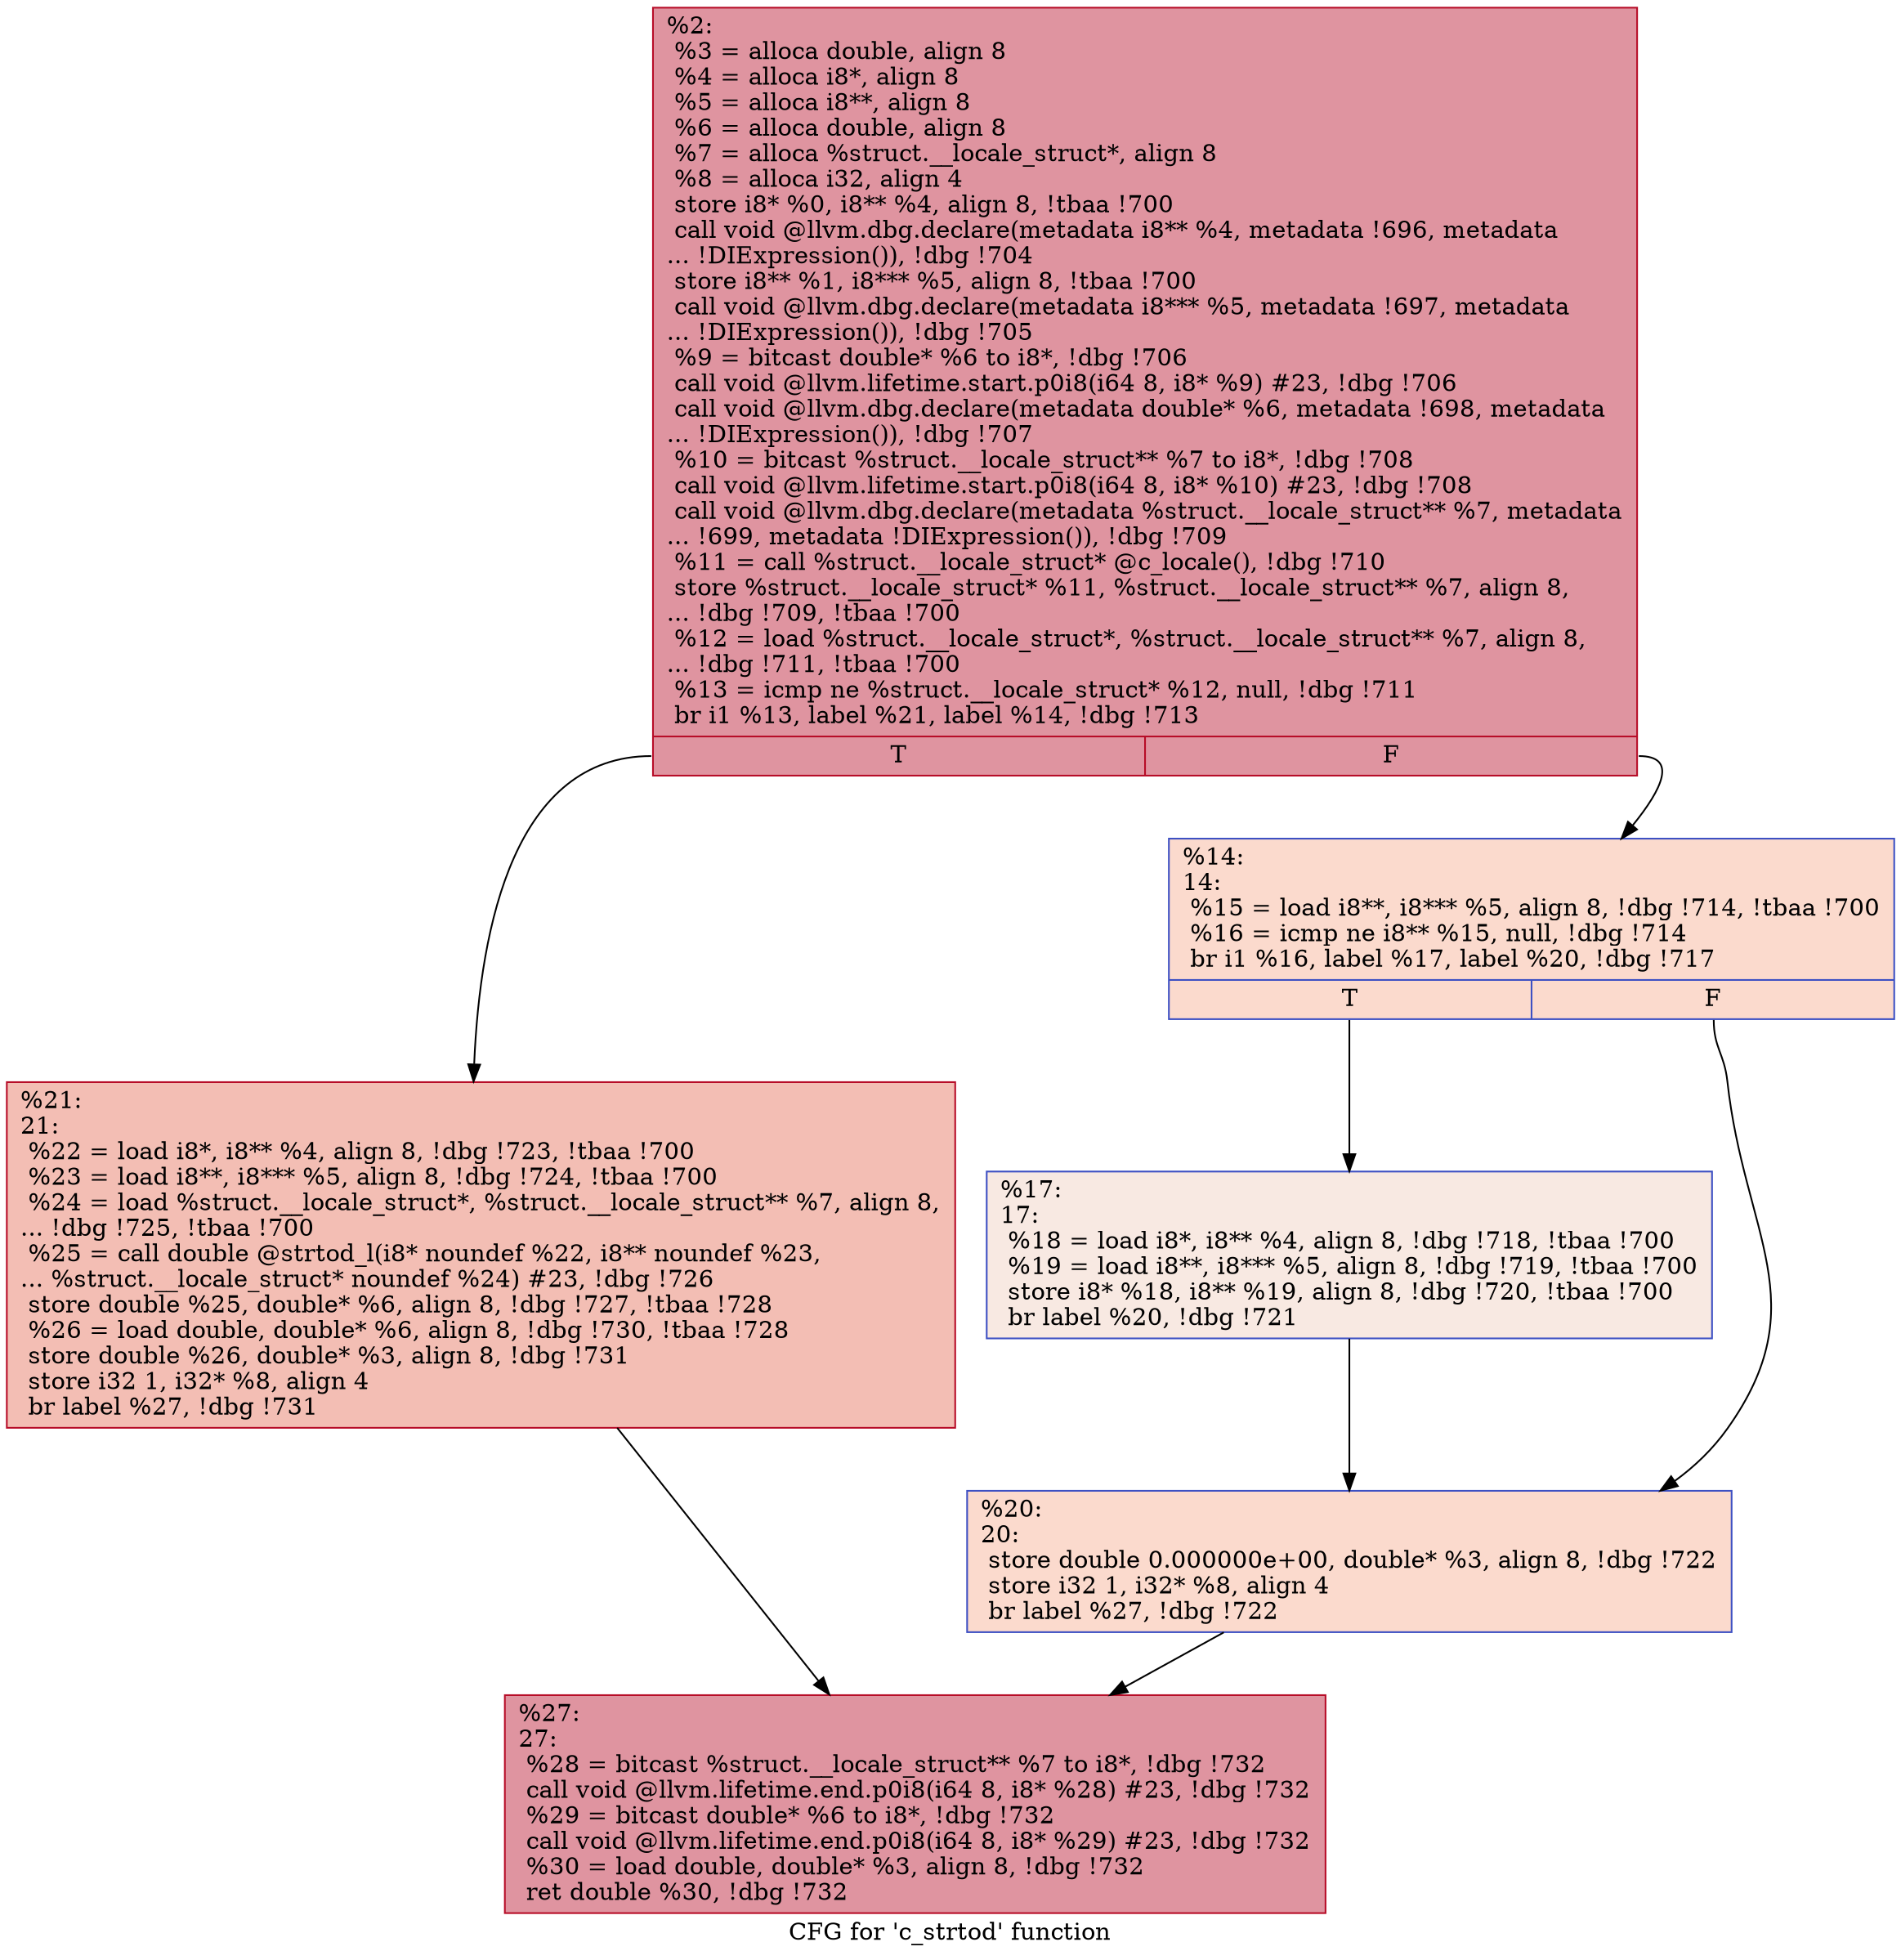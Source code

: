 digraph "CFG for 'c_strtod' function" {
	label="CFG for 'c_strtod' function";

	Node0x96ded0 [shape=record,color="#b70d28ff", style=filled, fillcolor="#b70d2870",label="{%2:\l  %3 = alloca double, align 8\l  %4 = alloca i8*, align 8\l  %5 = alloca i8**, align 8\l  %6 = alloca double, align 8\l  %7 = alloca %struct.__locale_struct*, align 8\l  %8 = alloca i32, align 4\l  store i8* %0, i8** %4, align 8, !tbaa !700\l  call void @llvm.dbg.declare(metadata i8** %4, metadata !696, metadata\l... !DIExpression()), !dbg !704\l  store i8** %1, i8*** %5, align 8, !tbaa !700\l  call void @llvm.dbg.declare(metadata i8*** %5, metadata !697, metadata\l... !DIExpression()), !dbg !705\l  %9 = bitcast double* %6 to i8*, !dbg !706\l  call void @llvm.lifetime.start.p0i8(i64 8, i8* %9) #23, !dbg !706\l  call void @llvm.dbg.declare(metadata double* %6, metadata !698, metadata\l... !DIExpression()), !dbg !707\l  %10 = bitcast %struct.__locale_struct** %7 to i8*, !dbg !708\l  call void @llvm.lifetime.start.p0i8(i64 8, i8* %10) #23, !dbg !708\l  call void @llvm.dbg.declare(metadata %struct.__locale_struct** %7, metadata\l... !699, metadata !DIExpression()), !dbg !709\l  %11 = call %struct.__locale_struct* @c_locale(), !dbg !710\l  store %struct.__locale_struct* %11, %struct.__locale_struct** %7, align 8,\l... !dbg !709, !tbaa !700\l  %12 = load %struct.__locale_struct*, %struct.__locale_struct** %7, align 8,\l... !dbg !711, !tbaa !700\l  %13 = icmp ne %struct.__locale_struct* %12, null, !dbg !711\l  br i1 %13, label %21, label %14, !dbg !713\l|{<s0>T|<s1>F}}"];
	Node0x96ded0:s0 -> Node0x975ee0;
	Node0x96ded0:s1 -> Node0x972020;
	Node0x972020 [shape=record,color="#3d50c3ff", style=filled, fillcolor="#f7ac8e70",label="{%14:\l14:                                               \l  %15 = load i8**, i8*** %5, align 8, !dbg !714, !tbaa !700\l  %16 = icmp ne i8** %15, null, !dbg !714\l  br i1 %16, label %17, label %20, !dbg !717\l|{<s0>T|<s1>F}}"];
	Node0x972020:s0 -> Node0x975e40;
	Node0x972020:s1 -> Node0x975e90;
	Node0x975e40 [shape=record,color="#3d50c3ff", style=filled, fillcolor="#efcebd70",label="{%17:\l17:                                               \l  %18 = load i8*, i8** %4, align 8, !dbg !718, !tbaa !700\l  %19 = load i8**, i8*** %5, align 8, !dbg !719, !tbaa !700\l  store i8* %18, i8** %19, align 8, !dbg !720, !tbaa !700\l  br label %20, !dbg !721\l}"];
	Node0x975e40 -> Node0x975e90;
	Node0x975e90 [shape=record,color="#3d50c3ff", style=filled, fillcolor="#f7ac8e70",label="{%20:\l20:                                               \l  store double 0.000000e+00, double* %3, align 8, !dbg !722\l  store i32 1, i32* %8, align 4\l  br label %27, !dbg !722\l}"];
	Node0x975e90 -> Node0x975f30;
	Node0x975ee0 [shape=record,color="#b70d28ff", style=filled, fillcolor="#e36c5570",label="{%21:\l21:                                               \l  %22 = load i8*, i8** %4, align 8, !dbg !723, !tbaa !700\l  %23 = load i8**, i8*** %5, align 8, !dbg !724, !tbaa !700\l  %24 = load %struct.__locale_struct*, %struct.__locale_struct** %7, align 8,\l... !dbg !725, !tbaa !700\l  %25 = call double @strtod_l(i8* noundef %22, i8** noundef %23,\l... %struct.__locale_struct* noundef %24) #23, !dbg !726\l  store double %25, double* %6, align 8, !dbg !727, !tbaa !728\l  %26 = load double, double* %6, align 8, !dbg !730, !tbaa !728\l  store double %26, double* %3, align 8, !dbg !731\l  store i32 1, i32* %8, align 4\l  br label %27, !dbg !731\l}"];
	Node0x975ee0 -> Node0x975f30;
	Node0x975f30 [shape=record,color="#b70d28ff", style=filled, fillcolor="#b70d2870",label="{%27:\l27:                                               \l  %28 = bitcast %struct.__locale_struct** %7 to i8*, !dbg !732\l  call void @llvm.lifetime.end.p0i8(i64 8, i8* %28) #23, !dbg !732\l  %29 = bitcast double* %6 to i8*, !dbg !732\l  call void @llvm.lifetime.end.p0i8(i64 8, i8* %29) #23, !dbg !732\l  %30 = load double, double* %3, align 8, !dbg !732\l  ret double %30, !dbg !732\l}"];
}
